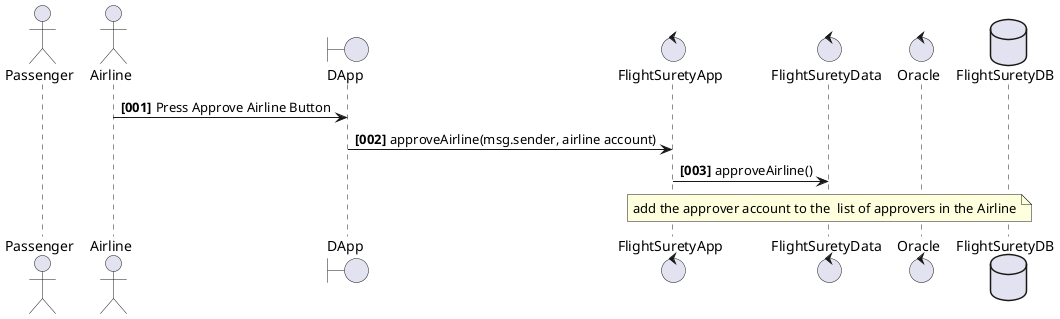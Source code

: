 @startuml
actor Passenger
actor Airline
boundary DApp
control FlightSuretyApp
control FlightSuretyData
control Oracle
database FlightSuretyDB

autonumber "<b>[000]"
Airline -> DApp : Press Approve Airline Button
DApp -> FlightSuretyApp : approveAirline(msg.sender, airline account)
FlightSuretyApp -> FlightSuretyData: approveAirline()
note over FlightSuretyData
    add the approver account to the  list of approvers in the Airline
end note
@enduml